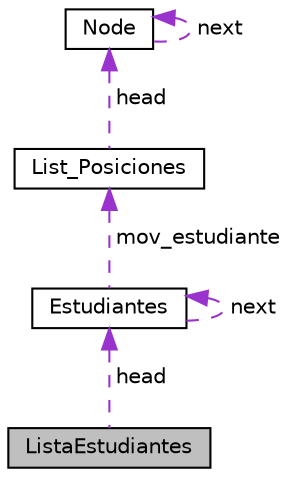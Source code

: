 digraph "ListaEstudiantes"
{
  edge [fontname="Helvetica",fontsize="10",labelfontname="Helvetica",labelfontsize="10"];
  node [fontname="Helvetica",fontsize="10",shape=record];
  Node1 [label="ListaEstudiantes",height=0.2,width=0.4,color="black", fillcolor="grey75", style="filled", fontcolor="black"];
  Node2 -> Node1 [dir="back",color="darkorchid3",fontsize="10",style="dashed",label=" head" ,fontname="Helvetica"];
  Node2 [label="Estudiantes",height=0.2,width=0.4,color="black", fillcolor="white", style="filled",URL="$classEstudiantes.html"];
  Node2 -> Node2 [dir="back",color="darkorchid3",fontsize="10",style="dashed",label=" next" ,fontname="Helvetica"];
  Node3 -> Node2 [dir="back",color="darkorchid3",fontsize="10",style="dashed",label=" mov_estudiante" ,fontname="Helvetica"];
  Node3 [label="List_Posiciones",height=0.2,width=0.4,color="black", fillcolor="white", style="filled",URL="$classList__Posiciones.html",tooltip="Linked list que guarda todas las posiciones de la matriz. "];
  Node4 -> Node3 [dir="back",color="darkorchid3",fontsize="10",style="dashed",label=" head" ,fontname="Helvetica"];
  Node4 [label="Node",height=0.2,width=0.4,color="black", fillcolor="white", style="filled",URL="$classNode.html",tooltip="Nodo que almacena posiciones x & y. "];
  Node4 -> Node4 [dir="back",color="darkorchid3",fontsize="10",style="dashed",label=" next" ,fontname="Helvetica"];
}
